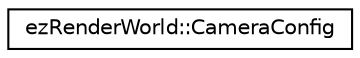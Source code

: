 digraph "Graphical Class Hierarchy"
{
 // LATEX_PDF_SIZE
  edge [fontname="Helvetica",fontsize="10",labelfontname="Helvetica",labelfontsize="10"];
  node [fontname="Helvetica",fontsize="10",shape=record];
  rankdir="LR";
  Node0 [label="ezRenderWorld::CameraConfig",height=0.2,width=0.4,color="black", fillcolor="white", style="filled",URL="$db/d58/structez_render_world_1_1_camera_config.htm",tooltip=" "];
}
